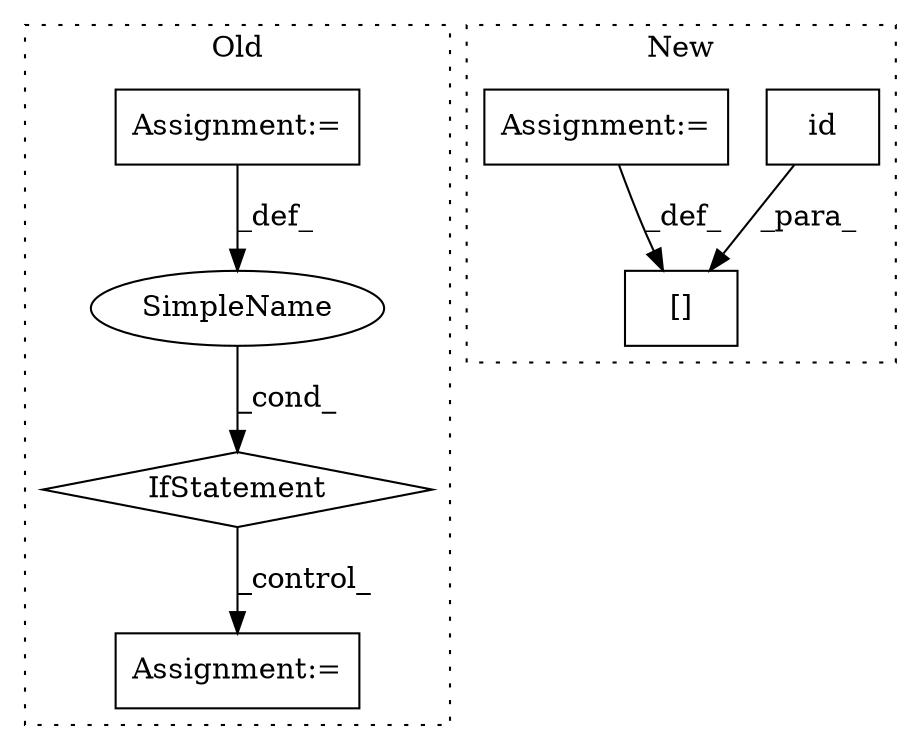 digraph G {
subgraph cluster0 {
1 [label="IfStatement" a="25" s="9143,9163" l="4,2" shape="diamond"];
4 [label="Assignment:=" a="7" s="9103" l="1" shape="box"];
6 [label="SimpleName" a="42" s="" l="" shape="ellipse"];
7 [label="Assignment:=" a="7" s="9318" l="1" shape="box"];
label = "Old";
style="dotted";
}
subgraph cluster1 {
2 [label="id" a="32" s="14838,14854" l="3,1" shape="box"];
3 [label="[]" a="2" s="14829,14855" l="9,1" shape="box"];
5 [label="Assignment:=" a="7" s="14856" l="1" shape="box"];
label = "New";
style="dotted";
}
1 -> 7 [label="_control_"];
2 -> 3 [label="_para_"];
4 -> 6 [label="_def_"];
5 -> 3 [label="_def_"];
6 -> 1 [label="_cond_"];
}